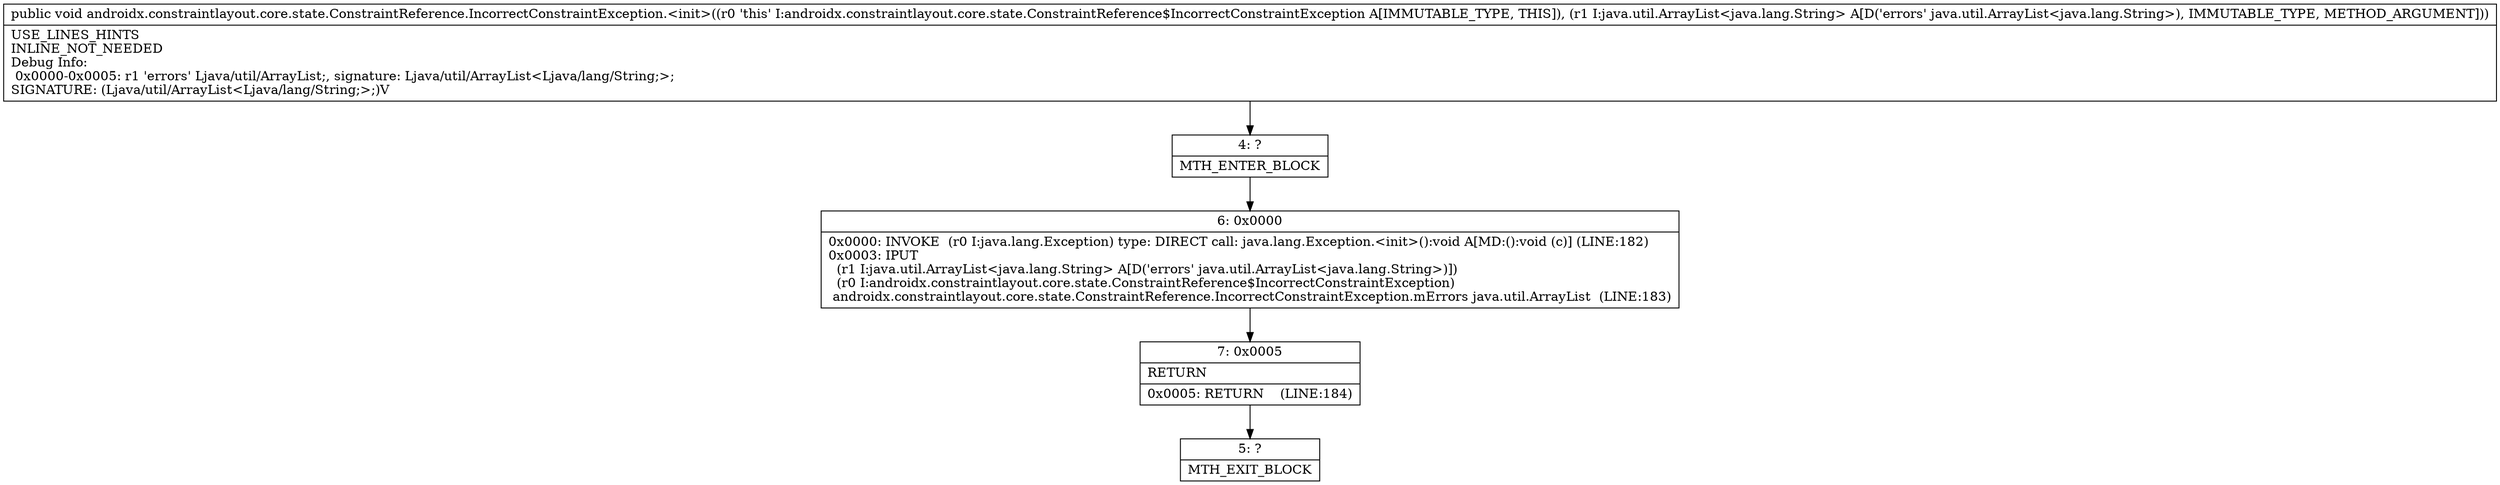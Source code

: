 digraph "CFG forandroidx.constraintlayout.core.state.ConstraintReference.IncorrectConstraintException.\<init\>(Ljava\/util\/ArrayList;)V" {
Node_4 [shape=record,label="{4\:\ ?|MTH_ENTER_BLOCK\l}"];
Node_6 [shape=record,label="{6\:\ 0x0000|0x0000: INVOKE  (r0 I:java.lang.Exception) type: DIRECT call: java.lang.Exception.\<init\>():void A[MD:():void (c)] (LINE:182)\l0x0003: IPUT  \l  (r1 I:java.util.ArrayList\<java.lang.String\> A[D('errors' java.util.ArrayList\<java.lang.String\>)])\l  (r0 I:androidx.constraintlayout.core.state.ConstraintReference$IncorrectConstraintException)\l androidx.constraintlayout.core.state.ConstraintReference.IncorrectConstraintException.mErrors java.util.ArrayList  (LINE:183)\l}"];
Node_7 [shape=record,label="{7\:\ 0x0005|RETURN\l|0x0005: RETURN    (LINE:184)\l}"];
Node_5 [shape=record,label="{5\:\ ?|MTH_EXIT_BLOCK\l}"];
MethodNode[shape=record,label="{public void androidx.constraintlayout.core.state.ConstraintReference.IncorrectConstraintException.\<init\>((r0 'this' I:androidx.constraintlayout.core.state.ConstraintReference$IncorrectConstraintException A[IMMUTABLE_TYPE, THIS]), (r1 I:java.util.ArrayList\<java.lang.String\> A[D('errors' java.util.ArrayList\<java.lang.String\>), IMMUTABLE_TYPE, METHOD_ARGUMENT]))  | USE_LINES_HINTS\lINLINE_NOT_NEEDED\lDebug Info:\l  0x0000\-0x0005: r1 'errors' Ljava\/util\/ArrayList;, signature: Ljava\/util\/ArrayList\<Ljava\/lang\/String;\>;\lSIGNATURE: (Ljava\/util\/ArrayList\<Ljava\/lang\/String;\>;)V\l}"];
MethodNode -> Node_4;Node_4 -> Node_6;
Node_6 -> Node_7;
Node_7 -> Node_5;
}

